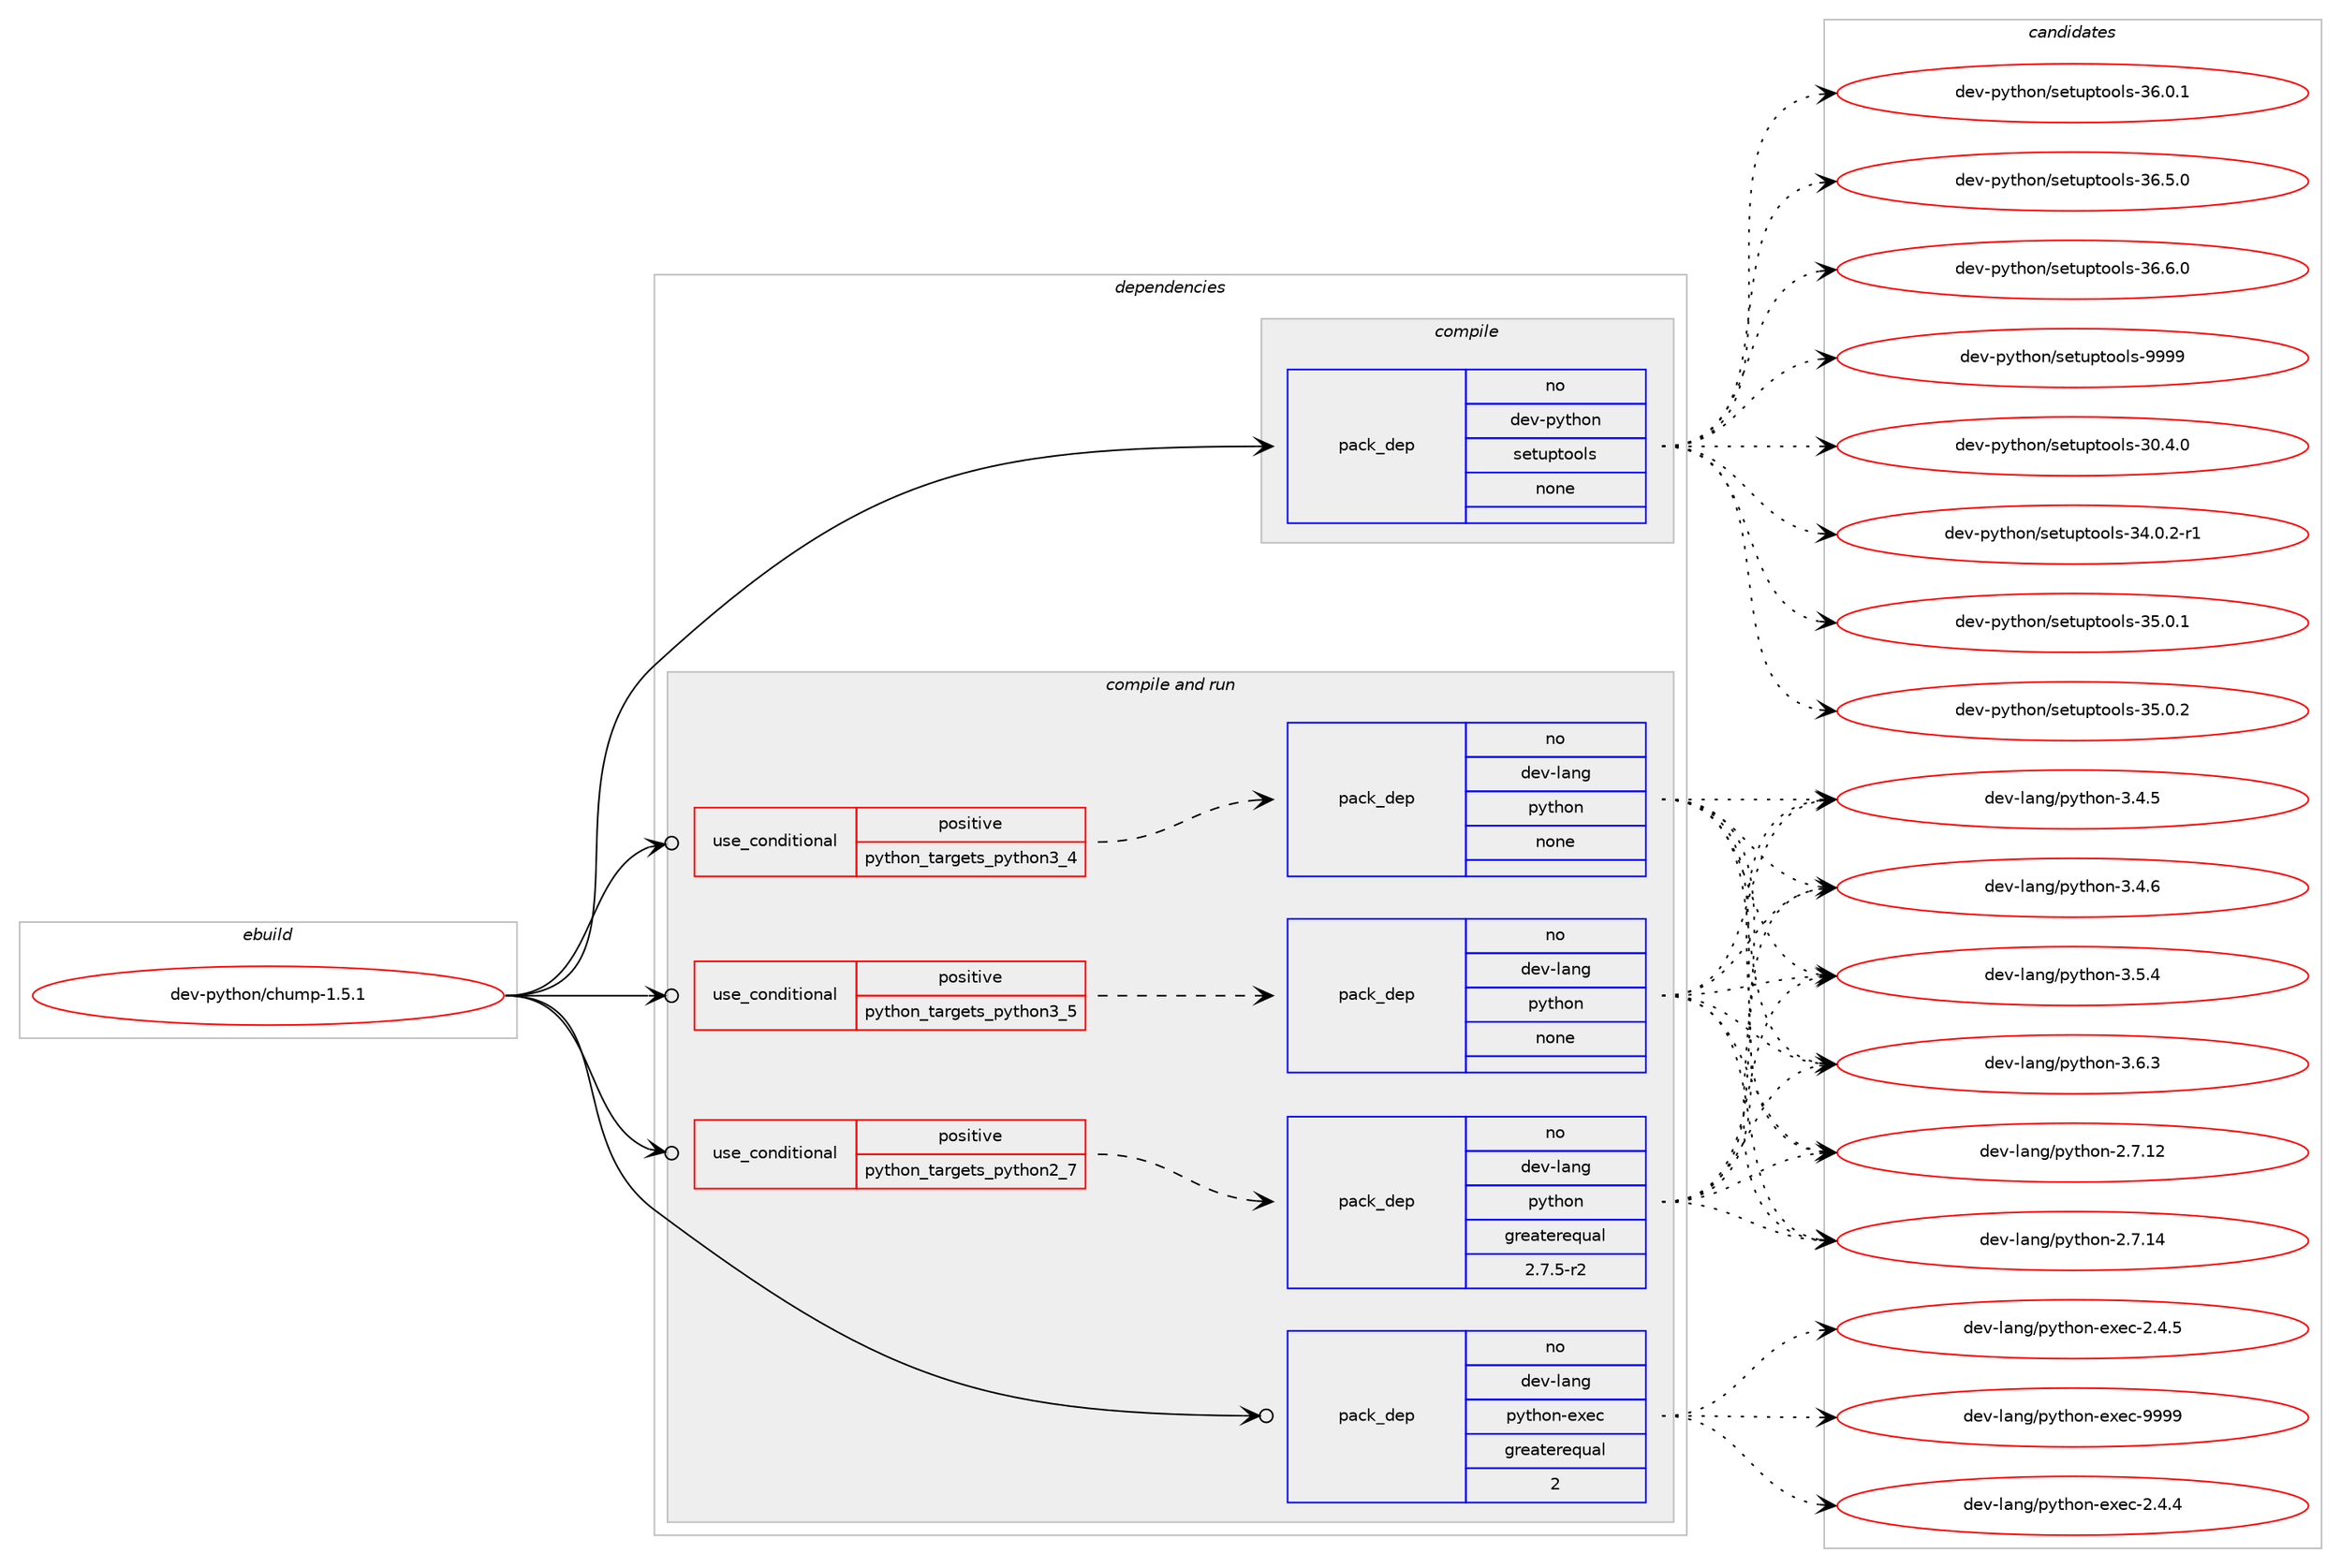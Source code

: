 digraph prolog {

# *************
# Graph options
# *************

newrank=true;
concentrate=true;
compound=true;
graph [rankdir=LR,fontname=Helvetica,fontsize=10,ranksep=1.5];#, ranksep=2.5, nodesep=0.2];
edge  [arrowhead=vee];
node  [fontname=Helvetica,fontsize=10];

# **********
# The ebuild
# **********

subgraph cluster_leftcol {
color=gray;
rank=same;
label=<<i>ebuild</i>>;
id [label="dev-python/chump-1.5.1", color=red, width=4, href="../dev-python/chump-1.5.1.svg"];
}

# ****************
# The dependencies
# ****************

subgraph cluster_midcol {
color=gray;
label=<<i>dependencies</i>>;
subgraph cluster_compile {
fillcolor="#eeeeee";
style=filled;
label=<<i>compile</i>>;
subgraph pack116239 {
dependency150745 [label=<<TABLE BORDER="0" CELLBORDER="1" CELLSPACING="0" CELLPADDING="4" WIDTH="220"><TR><TD ROWSPAN="6" CELLPADDING="30">pack_dep</TD></TR><TR><TD WIDTH="110">no</TD></TR><TR><TD>dev-python</TD></TR><TR><TD>setuptools</TD></TR><TR><TD>none</TD></TR><TR><TD></TD></TR></TABLE>>, shape=none, color=blue];
}
id:e -> dependency150745:w [weight=20,style="solid",arrowhead="vee"];
}
subgraph cluster_compileandrun {
fillcolor="#eeeeee";
style=filled;
label=<<i>compile and run</i>>;
subgraph cond30680 {
dependency150746 [label=<<TABLE BORDER="0" CELLBORDER="1" CELLSPACING="0" CELLPADDING="4"><TR><TD ROWSPAN="3" CELLPADDING="10">use_conditional</TD></TR><TR><TD>positive</TD></TR><TR><TD>python_targets_python2_7</TD></TR></TABLE>>, shape=none, color=red];
subgraph pack116240 {
dependency150747 [label=<<TABLE BORDER="0" CELLBORDER="1" CELLSPACING="0" CELLPADDING="4" WIDTH="220"><TR><TD ROWSPAN="6" CELLPADDING="30">pack_dep</TD></TR><TR><TD WIDTH="110">no</TD></TR><TR><TD>dev-lang</TD></TR><TR><TD>python</TD></TR><TR><TD>greaterequal</TD></TR><TR><TD>2.7.5-r2</TD></TR></TABLE>>, shape=none, color=blue];
}
dependency150746:e -> dependency150747:w [weight=20,style="dashed",arrowhead="vee"];
}
id:e -> dependency150746:w [weight=20,style="solid",arrowhead="odotvee"];
subgraph cond30681 {
dependency150748 [label=<<TABLE BORDER="0" CELLBORDER="1" CELLSPACING="0" CELLPADDING="4"><TR><TD ROWSPAN="3" CELLPADDING="10">use_conditional</TD></TR><TR><TD>positive</TD></TR><TR><TD>python_targets_python3_4</TD></TR></TABLE>>, shape=none, color=red];
subgraph pack116241 {
dependency150749 [label=<<TABLE BORDER="0" CELLBORDER="1" CELLSPACING="0" CELLPADDING="4" WIDTH="220"><TR><TD ROWSPAN="6" CELLPADDING="30">pack_dep</TD></TR><TR><TD WIDTH="110">no</TD></TR><TR><TD>dev-lang</TD></TR><TR><TD>python</TD></TR><TR><TD>none</TD></TR><TR><TD></TD></TR></TABLE>>, shape=none, color=blue];
}
dependency150748:e -> dependency150749:w [weight=20,style="dashed",arrowhead="vee"];
}
id:e -> dependency150748:w [weight=20,style="solid",arrowhead="odotvee"];
subgraph cond30682 {
dependency150750 [label=<<TABLE BORDER="0" CELLBORDER="1" CELLSPACING="0" CELLPADDING="4"><TR><TD ROWSPAN="3" CELLPADDING="10">use_conditional</TD></TR><TR><TD>positive</TD></TR><TR><TD>python_targets_python3_5</TD></TR></TABLE>>, shape=none, color=red];
subgraph pack116242 {
dependency150751 [label=<<TABLE BORDER="0" CELLBORDER="1" CELLSPACING="0" CELLPADDING="4" WIDTH="220"><TR><TD ROWSPAN="6" CELLPADDING="30">pack_dep</TD></TR><TR><TD WIDTH="110">no</TD></TR><TR><TD>dev-lang</TD></TR><TR><TD>python</TD></TR><TR><TD>none</TD></TR><TR><TD></TD></TR></TABLE>>, shape=none, color=blue];
}
dependency150750:e -> dependency150751:w [weight=20,style="dashed",arrowhead="vee"];
}
id:e -> dependency150750:w [weight=20,style="solid",arrowhead="odotvee"];
subgraph pack116243 {
dependency150752 [label=<<TABLE BORDER="0" CELLBORDER="1" CELLSPACING="0" CELLPADDING="4" WIDTH="220"><TR><TD ROWSPAN="6" CELLPADDING="30">pack_dep</TD></TR><TR><TD WIDTH="110">no</TD></TR><TR><TD>dev-lang</TD></TR><TR><TD>python-exec</TD></TR><TR><TD>greaterequal</TD></TR><TR><TD>2</TD></TR></TABLE>>, shape=none, color=blue];
}
id:e -> dependency150752:w [weight=20,style="solid",arrowhead="odotvee"];
}
subgraph cluster_run {
fillcolor="#eeeeee";
style=filled;
label=<<i>run</i>>;
}
}

# **************
# The candidates
# **************

subgraph cluster_choices {
rank=same;
color=gray;
label=<<i>candidates</i>>;

subgraph choice116239 {
color=black;
nodesep=1;
choice100101118451121211161041111104711510111611711211611111110811545514846524648 [label="dev-python/setuptools-30.4.0", color=red, width=4,href="../dev-python/setuptools-30.4.0.svg"];
choice1001011184511212111610411111047115101116117112116111111108115455152464846504511449 [label="dev-python/setuptools-34.0.2-r1", color=red, width=4,href="../dev-python/setuptools-34.0.2-r1.svg"];
choice100101118451121211161041111104711510111611711211611111110811545515346484649 [label="dev-python/setuptools-35.0.1", color=red, width=4,href="../dev-python/setuptools-35.0.1.svg"];
choice100101118451121211161041111104711510111611711211611111110811545515346484650 [label="dev-python/setuptools-35.0.2", color=red, width=4,href="../dev-python/setuptools-35.0.2.svg"];
choice100101118451121211161041111104711510111611711211611111110811545515446484649 [label="dev-python/setuptools-36.0.1", color=red, width=4,href="../dev-python/setuptools-36.0.1.svg"];
choice100101118451121211161041111104711510111611711211611111110811545515446534648 [label="dev-python/setuptools-36.5.0", color=red, width=4,href="../dev-python/setuptools-36.5.0.svg"];
choice100101118451121211161041111104711510111611711211611111110811545515446544648 [label="dev-python/setuptools-36.6.0", color=red, width=4,href="../dev-python/setuptools-36.6.0.svg"];
choice10010111845112121116104111110471151011161171121161111111081154557575757 [label="dev-python/setuptools-9999", color=red, width=4,href="../dev-python/setuptools-9999.svg"];
dependency150745:e -> choice100101118451121211161041111104711510111611711211611111110811545514846524648:w [style=dotted,weight="100"];
dependency150745:e -> choice1001011184511212111610411111047115101116117112116111111108115455152464846504511449:w [style=dotted,weight="100"];
dependency150745:e -> choice100101118451121211161041111104711510111611711211611111110811545515346484649:w [style=dotted,weight="100"];
dependency150745:e -> choice100101118451121211161041111104711510111611711211611111110811545515346484650:w [style=dotted,weight="100"];
dependency150745:e -> choice100101118451121211161041111104711510111611711211611111110811545515446484649:w [style=dotted,weight="100"];
dependency150745:e -> choice100101118451121211161041111104711510111611711211611111110811545515446534648:w [style=dotted,weight="100"];
dependency150745:e -> choice100101118451121211161041111104711510111611711211611111110811545515446544648:w [style=dotted,weight="100"];
dependency150745:e -> choice10010111845112121116104111110471151011161171121161111111081154557575757:w [style=dotted,weight="100"];
}
subgraph choice116240 {
color=black;
nodesep=1;
choice10010111845108971101034711212111610411111045504655464950 [label="dev-lang/python-2.7.12", color=red, width=4,href="../dev-lang/python-2.7.12.svg"];
choice10010111845108971101034711212111610411111045504655464952 [label="dev-lang/python-2.7.14", color=red, width=4,href="../dev-lang/python-2.7.14.svg"];
choice100101118451089711010347112121116104111110455146524653 [label="dev-lang/python-3.4.5", color=red, width=4,href="../dev-lang/python-3.4.5.svg"];
choice100101118451089711010347112121116104111110455146524654 [label="dev-lang/python-3.4.6", color=red, width=4,href="../dev-lang/python-3.4.6.svg"];
choice100101118451089711010347112121116104111110455146534652 [label="dev-lang/python-3.5.4", color=red, width=4,href="../dev-lang/python-3.5.4.svg"];
choice100101118451089711010347112121116104111110455146544651 [label="dev-lang/python-3.6.3", color=red, width=4,href="../dev-lang/python-3.6.3.svg"];
dependency150747:e -> choice10010111845108971101034711212111610411111045504655464950:w [style=dotted,weight="100"];
dependency150747:e -> choice10010111845108971101034711212111610411111045504655464952:w [style=dotted,weight="100"];
dependency150747:e -> choice100101118451089711010347112121116104111110455146524653:w [style=dotted,weight="100"];
dependency150747:e -> choice100101118451089711010347112121116104111110455146524654:w [style=dotted,weight="100"];
dependency150747:e -> choice100101118451089711010347112121116104111110455146534652:w [style=dotted,weight="100"];
dependency150747:e -> choice100101118451089711010347112121116104111110455146544651:w [style=dotted,weight="100"];
}
subgraph choice116241 {
color=black;
nodesep=1;
choice10010111845108971101034711212111610411111045504655464950 [label="dev-lang/python-2.7.12", color=red, width=4,href="../dev-lang/python-2.7.12.svg"];
choice10010111845108971101034711212111610411111045504655464952 [label="dev-lang/python-2.7.14", color=red, width=4,href="../dev-lang/python-2.7.14.svg"];
choice100101118451089711010347112121116104111110455146524653 [label="dev-lang/python-3.4.5", color=red, width=4,href="../dev-lang/python-3.4.5.svg"];
choice100101118451089711010347112121116104111110455146524654 [label="dev-lang/python-3.4.6", color=red, width=4,href="../dev-lang/python-3.4.6.svg"];
choice100101118451089711010347112121116104111110455146534652 [label="dev-lang/python-3.5.4", color=red, width=4,href="../dev-lang/python-3.5.4.svg"];
choice100101118451089711010347112121116104111110455146544651 [label="dev-lang/python-3.6.3", color=red, width=4,href="../dev-lang/python-3.6.3.svg"];
dependency150749:e -> choice10010111845108971101034711212111610411111045504655464950:w [style=dotted,weight="100"];
dependency150749:e -> choice10010111845108971101034711212111610411111045504655464952:w [style=dotted,weight="100"];
dependency150749:e -> choice100101118451089711010347112121116104111110455146524653:w [style=dotted,weight="100"];
dependency150749:e -> choice100101118451089711010347112121116104111110455146524654:w [style=dotted,weight="100"];
dependency150749:e -> choice100101118451089711010347112121116104111110455146534652:w [style=dotted,weight="100"];
dependency150749:e -> choice100101118451089711010347112121116104111110455146544651:w [style=dotted,weight="100"];
}
subgraph choice116242 {
color=black;
nodesep=1;
choice10010111845108971101034711212111610411111045504655464950 [label="dev-lang/python-2.7.12", color=red, width=4,href="../dev-lang/python-2.7.12.svg"];
choice10010111845108971101034711212111610411111045504655464952 [label="dev-lang/python-2.7.14", color=red, width=4,href="../dev-lang/python-2.7.14.svg"];
choice100101118451089711010347112121116104111110455146524653 [label="dev-lang/python-3.4.5", color=red, width=4,href="../dev-lang/python-3.4.5.svg"];
choice100101118451089711010347112121116104111110455146524654 [label="dev-lang/python-3.4.6", color=red, width=4,href="../dev-lang/python-3.4.6.svg"];
choice100101118451089711010347112121116104111110455146534652 [label="dev-lang/python-3.5.4", color=red, width=4,href="../dev-lang/python-3.5.4.svg"];
choice100101118451089711010347112121116104111110455146544651 [label="dev-lang/python-3.6.3", color=red, width=4,href="../dev-lang/python-3.6.3.svg"];
dependency150751:e -> choice10010111845108971101034711212111610411111045504655464950:w [style=dotted,weight="100"];
dependency150751:e -> choice10010111845108971101034711212111610411111045504655464952:w [style=dotted,weight="100"];
dependency150751:e -> choice100101118451089711010347112121116104111110455146524653:w [style=dotted,weight="100"];
dependency150751:e -> choice100101118451089711010347112121116104111110455146524654:w [style=dotted,weight="100"];
dependency150751:e -> choice100101118451089711010347112121116104111110455146534652:w [style=dotted,weight="100"];
dependency150751:e -> choice100101118451089711010347112121116104111110455146544651:w [style=dotted,weight="100"];
}
subgraph choice116243 {
color=black;
nodesep=1;
choice1001011184510897110103471121211161041111104510112010199455046524652 [label="dev-lang/python-exec-2.4.4", color=red, width=4,href="../dev-lang/python-exec-2.4.4.svg"];
choice1001011184510897110103471121211161041111104510112010199455046524653 [label="dev-lang/python-exec-2.4.5", color=red, width=4,href="../dev-lang/python-exec-2.4.5.svg"];
choice10010111845108971101034711212111610411111045101120101994557575757 [label="dev-lang/python-exec-9999", color=red, width=4,href="../dev-lang/python-exec-9999.svg"];
dependency150752:e -> choice1001011184510897110103471121211161041111104510112010199455046524652:w [style=dotted,weight="100"];
dependency150752:e -> choice1001011184510897110103471121211161041111104510112010199455046524653:w [style=dotted,weight="100"];
dependency150752:e -> choice10010111845108971101034711212111610411111045101120101994557575757:w [style=dotted,weight="100"];
}
}

}
